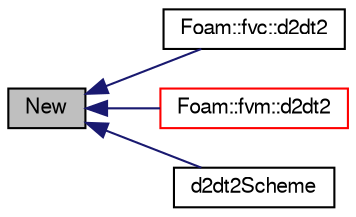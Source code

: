 digraph "New"
{
  bgcolor="transparent";
  edge [fontname="FreeSans",fontsize="10",labelfontname="FreeSans",labelfontsize="10"];
  node [fontname="FreeSans",fontsize="10",shape=record];
  rankdir="LR";
  Node112 [label="New",height=0.2,width=0.4,color="black", fillcolor="grey75", style="filled", fontcolor="black"];
  Node112 -> Node113 [dir="back",color="midnightblue",fontsize="10",style="solid",fontname="FreeSans"];
  Node113 [label="Foam::fvc::d2dt2",height=0.2,width=0.4,color="black",URL="$a21134.html#ab540e30fbcff4fc2adc89ee77a31ac8f"];
  Node112 -> Node114 [dir="back",color="midnightblue",fontsize="10",style="solid",fontname="FreeSans"];
  Node114 [label="Foam::fvm::d2dt2",height=0.2,width=0.4,color="red",URL="$a21135.html#ae4efe076d84f123ea68336ee027ed7ae"];
  Node112 -> Node116 [dir="back",color="midnightblue",fontsize="10",style="solid",fontname="FreeSans"];
  Node116 [label="d2dt2Scheme",height=0.2,width=0.4,color="black",URL="$a22454.html#a1d2b7b3ae17391c66899dd8bd92a5eb0",tooltip="Construct from mesh and Istream. "];
}
